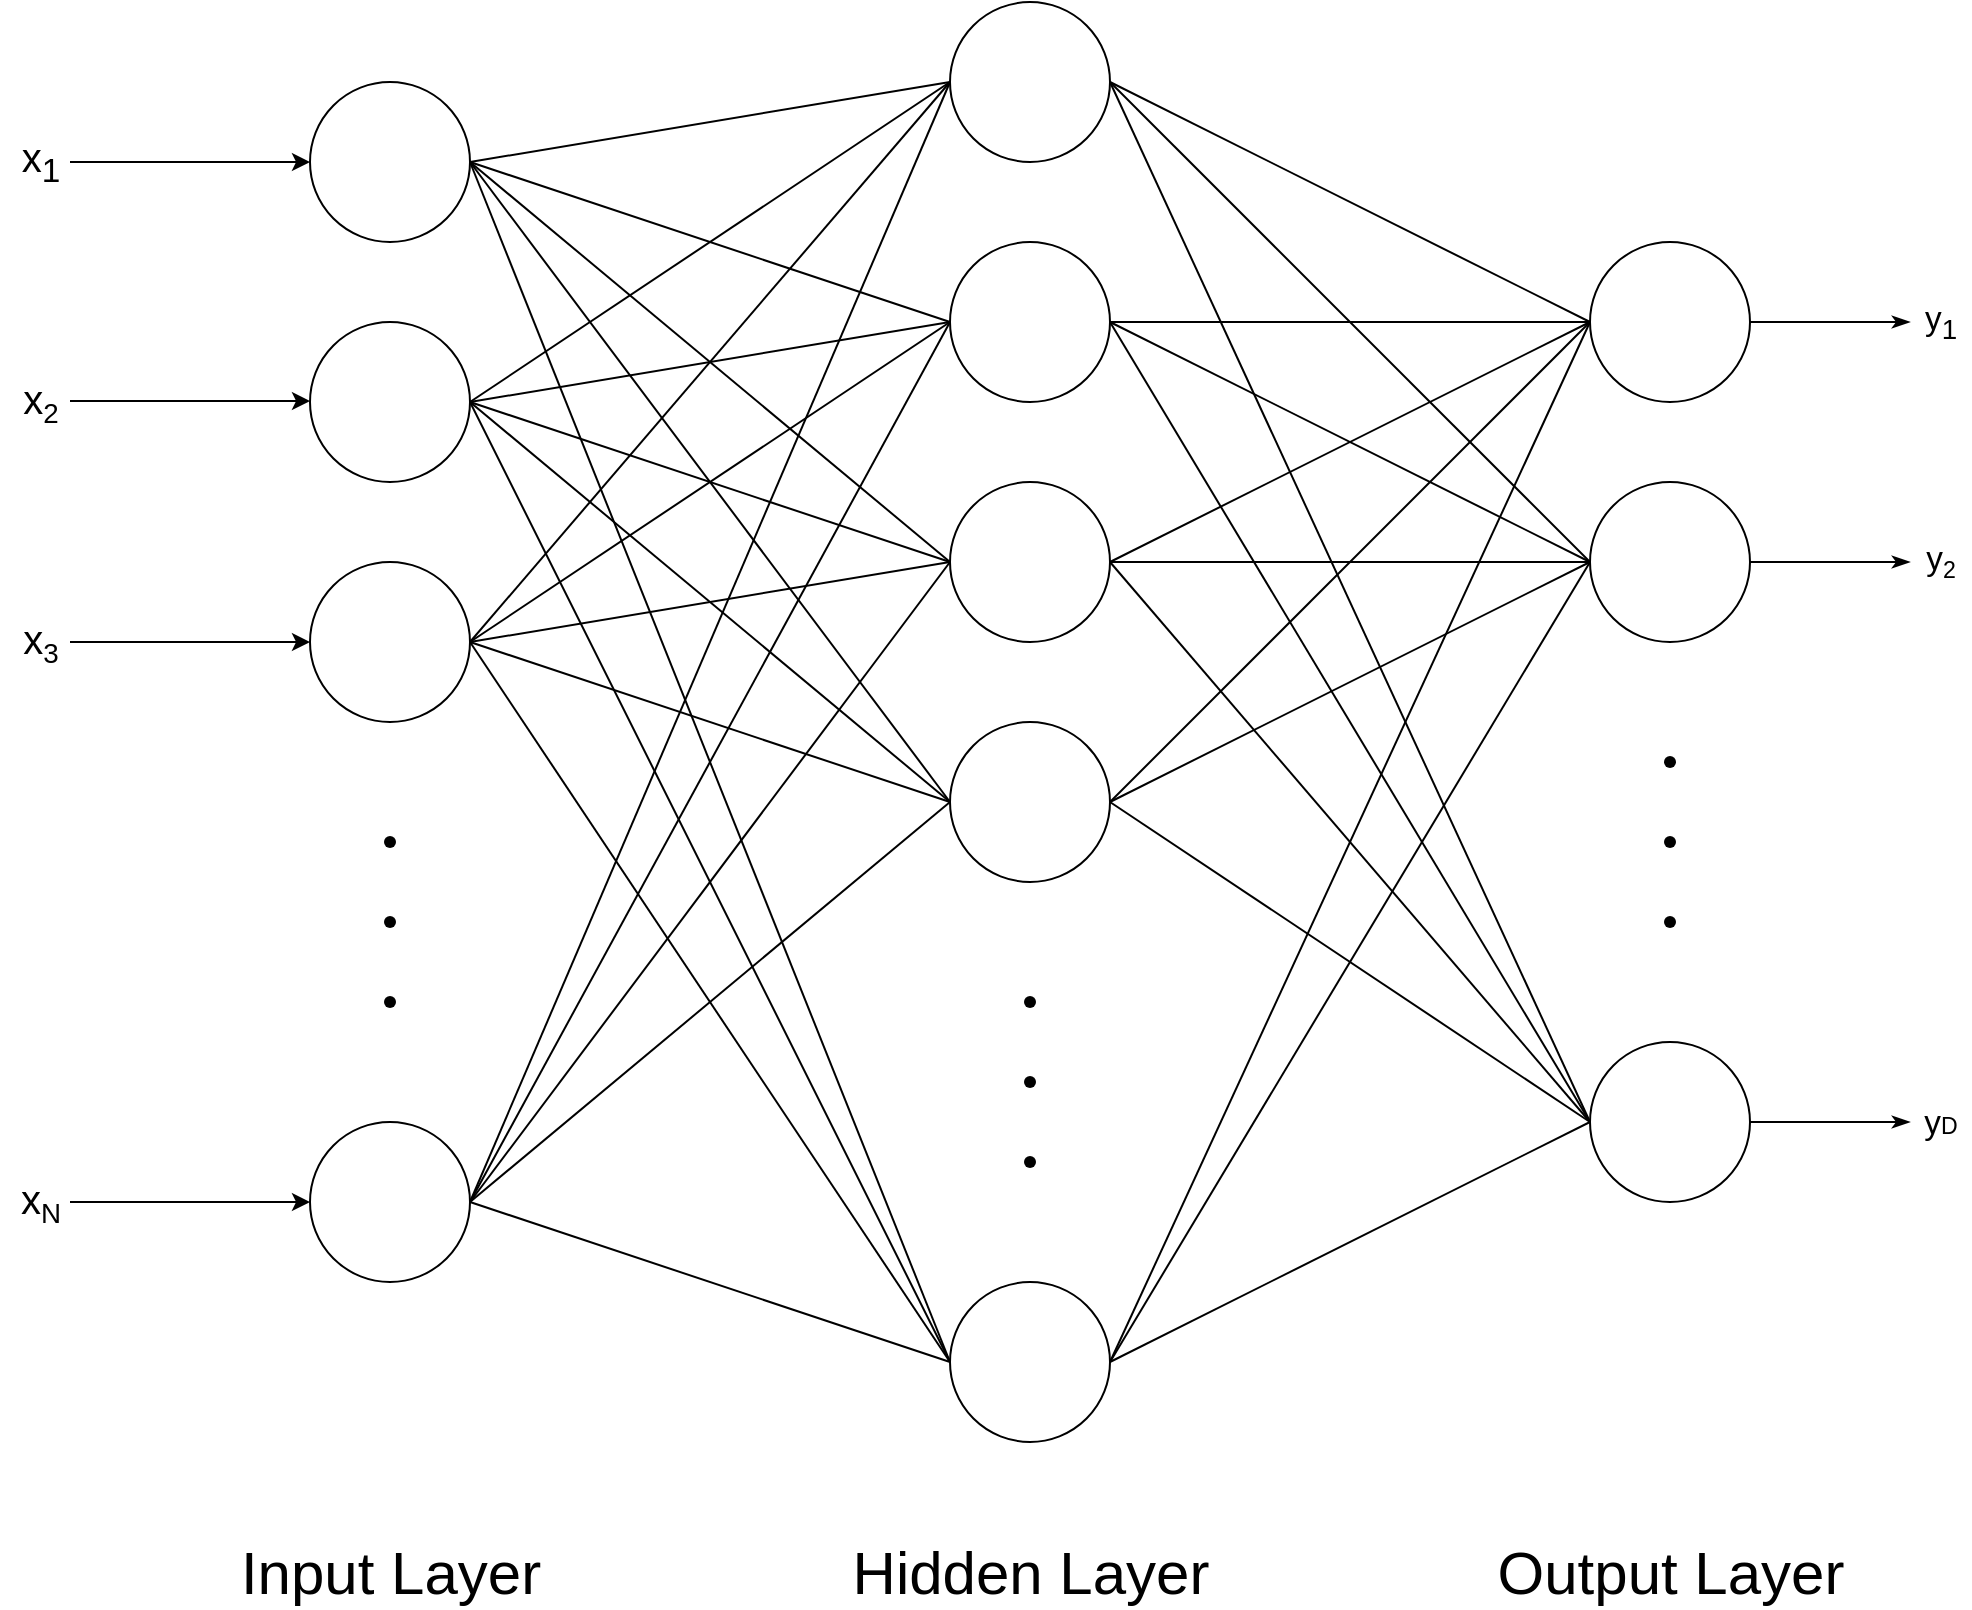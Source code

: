<mxfile version="14.6.0" type="github" pages="2">
  <diagram id="xYctWNXIILo5AqreTcQN" name="network_one">
    <mxGraphModel dx="1422" dy="775" grid="1" gridSize="10" guides="1" tooltips="1" connect="1" arrows="1" fold="1" page="1" pageScale="1" pageWidth="827" pageHeight="1169" math="0" shadow="0">
      <root>
        <mxCell id="0" />
        <mxCell id="1" parent="0" />
        <mxCell id="u09HpfcCriapkDaa9-cm-1" value="" style="ellipse;whiteSpace=wrap;html=1;aspect=fixed;" parent="1" vertex="1">
          <mxGeometry x="360" y="360" width="80" height="80" as="geometry" />
        </mxCell>
        <mxCell id="u09HpfcCriapkDaa9-cm-2" value="" style="ellipse;whiteSpace=wrap;html=1;aspect=fixed;" parent="1" vertex="1">
          <mxGeometry x="360" y="480" width="80" height="80" as="geometry" />
        </mxCell>
        <mxCell id="u09HpfcCriapkDaa9-cm-11" value="" style="ellipse;whiteSpace=wrap;html=1;aspect=fixed;" parent="1" vertex="1">
          <mxGeometry x="680" y="200" width="80" height="80" as="geometry" />
        </mxCell>
        <mxCell id="u09HpfcCriapkDaa9-cm-12" value="" style="ellipse;whiteSpace=wrap;html=1;aspect=fixed;" parent="1" vertex="1">
          <mxGeometry x="680" y="320" width="80" height="80" as="geometry" />
        </mxCell>
        <mxCell id="u09HpfcCriapkDaa9-cm-13" value="" style="ellipse;whiteSpace=wrap;html=1;aspect=fixed;" parent="1" vertex="1">
          <mxGeometry x="680" y="440" width="80" height="80" as="geometry" />
        </mxCell>
        <mxCell id="u09HpfcCriapkDaa9-cm-14" value="" style="ellipse;whiteSpace=wrap;html=1;aspect=fixed;" parent="1" vertex="1">
          <mxGeometry x="680" y="840" width="80" height="80" as="geometry" />
        </mxCell>
        <mxCell id="u09HpfcCriapkDaa9-cm-17" value="" style="endArrow=none;html=1;entryX=0;entryY=0.5;entryDx=0;entryDy=0;exitX=1;exitY=0.5;exitDx=0;exitDy=0;" parent="1" source="u09HpfcCriapkDaa9-cm-12" edge="1">
          <mxGeometry width="50" height="50" relative="1" as="geometry">
            <mxPoint x="760" y="440" as="sourcePoint" />
            <mxPoint x="1000" y="480" as="targetPoint" />
          </mxGeometry>
        </mxCell>
        <mxCell id="u09HpfcCriapkDaa9-cm-18" value="" style="endArrow=none;html=1;exitX=1;exitY=0.5;exitDx=0;exitDy=0;" parent="1" source="u09HpfcCriapkDaa9-cm-13" edge="1">
          <mxGeometry width="50" height="50" relative="1" as="geometry">
            <mxPoint x="760" y="560" as="sourcePoint" />
            <mxPoint x="1000" y="480" as="targetPoint" />
          </mxGeometry>
        </mxCell>
        <mxCell id="u09HpfcCriapkDaa9-cm-28" value="" style="ellipse;whiteSpace=wrap;html=1;aspect=fixed;" parent="1" vertex="1">
          <mxGeometry x="360" y="240" width="80" height="80" as="geometry" />
        </mxCell>
        <mxCell id="u09HpfcCriapkDaa9-cm-29" value="" style="endArrow=none;html=1;entryX=0;entryY=0.5;entryDx=0;entryDy=0;exitX=1;exitY=0.5;exitDx=0;exitDy=0;endFill=0;" parent="1" target="u09HpfcCriapkDaa9-cm-11" edge="1">
          <mxGeometry width="50" height="50" relative="1" as="geometry">
            <mxPoint x="440" y="280" as="sourcePoint" />
            <mxPoint x="680" y="320" as="targetPoint" />
          </mxGeometry>
        </mxCell>
        <mxCell id="u09HpfcCriapkDaa9-cm-30" value="" style="ellipse;whiteSpace=wrap;html=1;aspect=fixed;" parent="1" vertex="1">
          <mxGeometry x="360" y="760" width="80" height="80" as="geometry" />
        </mxCell>
        <mxCell id="u09HpfcCriapkDaa9-cm-145" style="edgeStyle=orthogonalEdgeStyle;rounded=0;orthogonalLoop=1;jettySize=auto;html=1;exitX=1;exitY=0.5;exitDx=0;exitDy=0;endArrow=classicThin;endFill=1;" parent="1" source="u09HpfcCriapkDaa9-cm-33" edge="1">
          <mxGeometry relative="1" as="geometry">
            <mxPoint x="1160" y="360" as="targetPoint" />
          </mxGeometry>
        </mxCell>
        <mxCell id="u09HpfcCriapkDaa9-cm-33" value="" style="ellipse;whiteSpace=wrap;html=1;aspect=fixed;" parent="1" vertex="1">
          <mxGeometry x="1000" y="320" width="80" height="80" as="geometry" />
        </mxCell>
        <mxCell id="u09HpfcCriapkDaa9-cm-146" style="edgeStyle=orthogonalEdgeStyle;rounded=0;orthogonalLoop=1;jettySize=auto;html=1;endArrow=classicThin;endFill=1;" parent="1" source="u09HpfcCriapkDaa9-cm-37" edge="1">
          <mxGeometry relative="1" as="geometry">
            <mxPoint x="1160" y="480" as="targetPoint" />
          </mxGeometry>
        </mxCell>
        <mxCell id="u09HpfcCriapkDaa9-cm-37" value="" style="ellipse;whiteSpace=wrap;html=1;aspect=fixed;" parent="1" vertex="1">
          <mxGeometry x="1000" y="440" width="80" height="80" as="geometry" />
        </mxCell>
        <mxCell id="u09HpfcCriapkDaa9-cm-40" value="" style="endArrow=none;html=1;entryX=0;entryY=0.5;entryDx=0;entryDy=0;exitX=1;exitY=0.5;exitDx=0;exitDy=0;" parent="1" source="u09HpfcCriapkDaa9-cm-11" edge="1">
          <mxGeometry width="50" height="50" relative="1" as="geometry">
            <mxPoint x="760" y="320" as="sourcePoint" />
            <mxPoint x="1000" y="360" as="targetPoint" />
          </mxGeometry>
        </mxCell>
        <mxCell id="u09HpfcCriapkDaa9-cm-49" value="" style="ellipse;whiteSpace=wrap;html=1;aspect=fixed;" parent="1" vertex="1">
          <mxGeometry x="680" y="560" width="80" height="80" as="geometry" />
        </mxCell>
        <mxCell id="u09HpfcCriapkDaa9-cm-54" value="" style="endArrow=none;html=1;exitX=1;exitY=0.5;exitDx=0;exitDy=0;entryX=0;entryY=0.5;entryDx=0;entryDy=0;" parent="1" source="u09HpfcCriapkDaa9-cm-49" target="u09HpfcCriapkDaa9-cm-37" edge="1">
          <mxGeometry width="50" height="50" relative="1" as="geometry">
            <mxPoint x="760" y="680" as="sourcePoint" />
            <mxPoint x="1000" y="600" as="targetPoint" />
          </mxGeometry>
        </mxCell>
        <mxCell id="u09HpfcCriapkDaa9-cm-56" value="" style="endArrow=none;html=1;entryX=0;entryY=0.5;entryDx=0;entryDy=0;exitX=1;exitY=0.5;exitDx=0;exitDy=0;" parent="1" source="u09HpfcCriapkDaa9-cm-49" target="u09HpfcCriapkDaa9-cm-60" edge="1">
          <mxGeometry width="50" height="50" relative="1" as="geometry">
            <mxPoint x="760" y="680" as="sourcePoint" />
            <mxPoint x="1000" y="720" as="targetPoint" />
          </mxGeometry>
        </mxCell>
        <mxCell id="u09HpfcCriapkDaa9-cm-147" style="edgeStyle=orthogonalEdgeStyle;rounded=0;orthogonalLoop=1;jettySize=auto;html=1;endArrow=classicThin;endFill=1;" parent="1" source="u09HpfcCriapkDaa9-cm-60" edge="1">
          <mxGeometry relative="1" as="geometry">
            <mxPoint x="1160" y="760" as="targetPoint" />
          </mxGeometry>
        </mxCell>
        <mxCell id="u09HpfcCriapkDaa9-cm-60" value="" style="ellipse;whiteSpace=wrap;html=1;aspect=fixed;" parent="1" vertex="1">
          <mxGeometry x="1000" y="720" width="80" height="80" as="geometry" />
        </mxCell>
        <mxCell id="u09HpfcCriapkDaa9-cm-61" value="" style="endArrow=none;html=1;exitX=1;exitY=0.5;exitDx=0;exitDy=0;entryX=0;entryY=0.5;entryDx=0;entryDy=0;" parent="1" source="u09HpfcCriapkDaa9-cm-14" target="u09HpfcCriapkDaa9-cm-60" edge="1">
          <mxGeometry width="50" height="50" relative="1" as="geometry">
            <mxPoint x="760" y="920" as="sourcePoint" />
            <mxPoint x="1000" y="840" as="targetPoint" />
          </mxGeometry>
        </mxCell>
        <mxCell id="u09HpfcCriapkDaa9-cm-63" value="" style="endArrow=none;html=1;exitX=1;exitY=0.5;exitDx=0;exitDy=0;" parent="1" source="u09HpfcCriapkDaa9-cm-12" edge="1">
          <mxGeometry width="50" height="50" relative="1" as="geometry">
            <mxPoint x="760" y="440" as="sourcePoint" />
            <mxPoint x="1000" y="360" as="targetPoint" />
          </mxGeometry>
        </mxCell>
        <mxCell id="u09HpfcCriapkDaa9-cm-98" value="" style="shape=waypoint;sketch=0;size=6;pointerEvents=1;points=[];fillColor=none;resizable=0;rotatable=0;perimeter=centerPerimeter;snapToPoint=1;" parent="1" vertex="1">
          <mxGeometry x="380" y="600" width="40" height="40" as="geometry" />
        </mxCell>
        <mxCell id="u09HpfcCriapkDaa9-cm-99" value="" style="shape=waypoint;sketch=0;size=6;pointerEvents=1;points=[];fillColor=none;resizable=0;rotatable=0;perimeter=centerPerimeter;snapToPoint=1;" parent="1" vertex="1">
          <mxGeometry x="380" y="640" width="40" height="40" as="geometry" />
        </mxCell>
        <mxCell id="u09HpfcCriapkDaa9-cm-100" value="" style="shape=waypoint;sketch=0;size=6;pointerEvents=1;points=[];fillColor=none;resizable=0;rotatable=0;perimeter=centerPerimeter;snapToPoint=1;" parent="1" vertex="1">
          <mxGeometry x="380" y="680" width="40" height="40" as="geometry" />
        </mxCell>
        <mxCell id="u09HpfcCriapkDaa9-cm-101" value="" style="shape=waypoint;sketch=0;size=6;pointerEvents=1;points=[];fillColor=none;resizable=0;rotatable=0;perimeter=centerPerimeter;snapToPoint=1;" parent="1" vertex="1">
          <mxGeometry x="700" y="680" width="40" height="40" as="geometry" />
        </mxCell>
        <mxCell id="u09HpfcCriapkDaa9-cm-102" value="" style="shape=waypoint;sketch=0;size=6;pointerEvents=1;points=[];fillColor=none;resizable=0;rotatable=0;perimeter=centerPerimeter;snapToPoint=1;" parent="1" vertex="1">
          <mxGeometry x="700" y="720" width="40" height="40" as="geometry" />
        </mxCell>
        <mxCell id="u09HpfcCriapkDaa9-cm-103" value="" style="shape=waypoint;sketch=0;size=6;pointerEvents=1;points=[];fillColor=none;resizable=0;rotatable=0;perimeter=centerPerimeter;snapToPoint=1;" parent="1" vertex="1">
          <mxGeometry x="700" y="760" width="40" height="40" as="geometry" />
        </mxCell>
        <mxCell id="u09HpfcCriapkDaa9-cm-114" value="" style="endArrow=none;html=1;entryX=0;entryY=0.5;entryDx=0;entryDy=0;exitX=1;exitY=0.5;exitDx=0;exitDy=0;endFill=0;" parent="1" target="u09HpfcCriapkDaa9-cm-12" edge="1">
          <mxGeometry width="50" height="50" relative="1" as="geometry">
            <mxPoint x="440" y="400" as="sourcePoint" />
            <mxPoint x="680" y="440" as="targetPoint" />
          </mxGeometry>
        </mxCell>
        <mxCell id="u09HpfcCriapkDaa9-cm-115" value="" style="endArrow=none;html=1;entryX=0;entryY=0.5;entryDx=0;entryDy=0;exitX=1;exitY=0.5;exitDx=0;exitDy=0;endFill=0;" parent="1" target="u09HpfcCriapkDaa9-cm-13" edge="1">
          <mxGeometry width="50" height="50" relative="1" as="geometry">
            <mxPoint x="440" y="520" as="sourcePoint" />
            <mxPoint x="680" y="560" as="targetPoint" />
          </mxGeometry>
        </mxCell>
        <mxCell id="u09HpfcCriapkDaa9-cm-116" value="" style="endArrow=none;html=1;entryX=0;entryY=0.5;entryDx=0;entryDy=0;exitX=1;exitY=0.5;exitDx=0;exitDy=0;endFill=0;" parent="1" target="u09HpfcCriapkDaa9-cm-14" edge="1">
          <mxGeometry width="50" height="50" relative="1" as="geometry">
            <mxPoint x="440" y="800" as="sourcePoint" />
            <mxPoint x="680" y="840" as="targetPoint" />
          </mxGeometry>
        </mxCell>
        <mxCell id="u09HpfcCriapkDaa9-cm-118" value="" style="endArrow=none;html=1;entryX=0;entryY=0.5;entryDx=0;entryDy=0;exitX=1;exitY=0.5;exitDx=0;exitDy=0;endFill=0;" parent="1" source="u09HpfcCriapkDaa9-cm-1" target="u09HpfcCriapkDaa9-cm-11" edge="1">
          <mxGeometry width="50" height="50" relative="1" as="geometry">
            <mxPoint x="440" y="280" as="sourcePoint" />
            <mxPoint x="680" y="320" as="targetPoint" />
          </mxGeometry>
        </mxCell>
        <mxCell id="u09HpfcCriapkDaa9-cm-119" value="" style="endArrow=none;html=1;entryX=0;entryY=0.5;entryDx=0;entryDy=0;exitX=1;exitY=0.5;exitDx=0;exitDy=0;endFill=0;" parent="1" target="u09HpfcCriapkDaa9-cm-12" edge="1">
          <mxGeometry width="50" height="50" relative="1" as="geometry">
            <mxPoint x="440" y="520" as="sourcePoint" />
            <mxPoint x="680" y="440" as="targetPoint" />
          </mxGeometry>
        </mxCell>
        <mxCell id="u09HpfcCriapkDaa9-cm-120" value="" style="endArrow=none;html=1;entryX=0;entryY=0.5;entryDx=0;entryDy=0;exitX=1;exitY=0.5;exitDx=0;exitDy=0;endFill=0;" parent="1" source="u09HpfcCriapkDaa9-cm-30" target="u09HpfcCriapkDaa9-cm-49" edge="1">
          <mxGeometry width="50" height="50" relative="1" as="geometry">
            <mxPoint x="440" y="800" as="sourcePoint" />
            <mxPoint x="680" y="720" as="targetPoint" />
          </mxGeometry>
        </mxCell>
        <mxCell id="u09HpfcCriapkDaa9-cm-121" value="" style="endArrow=none;html=1;entryX=0;entryY=0.5;entryDx=0;entryDy=0;exitX=1;exitY=0.5;exitDx=0;exitDy=0;endFill=0;" parent="1" target="u09HpfcCriapkDaa9-cm-12" edge="1">
          <mxGeometry width="50" height="50" relative="1" as="geometry">
            <mxPoint x="440" y="280" as="sourcePoint" />
            <mxPoint x="680" y="320" as="targetPoint" />
          </mxGeometry>
        </mxCell>
        <mxCell id="u09HpfcCriapkDaa9-cm-122" value="" style="endArrow=none;html=1;entryX=0;entryY=0.5;entryDx=0;entryDy=0;exitX=1;exitY=0.5;exitDx=0;exitDy=0;endFill=0;" parent="1" target="u09HpfcCriapkDaa9-cm-13" edge="1">
          <mxGeometry width="50" height="50" relative="1" as="geometry">
            <mxPoint x="440" y="400" as="sourcePoint" />
            <mxPoint x="680" y="560" as="targetPoint" />
          </mxGeometry>
        </mxCell>
        <mxCell id="u09HpfcCriapkDaa9-cm-123" value="" style="endArrow=none;html=1;entryX=0;entryY=0.5;entryDx=0;entryDy=0;exitX=1;exitY=0.5;exitDx=0;exitDy=0;endFill=0;" parent="1" target="u09HpfcCriapkDaa9-cm-49" edge="1">
          <mxGeometry width="50" height="50" relative="1" as="geometry">
            <mxPoint x="440" y="520" as="sourcePoint" />
            <mxPoint x="680" y="680" as="targetPoint" />
          </mxGeometry>
        </mxCell>
        <mxCell id="u09HpfcCriapkDaa9-cm-124" value="" style="endArrow=none;html=1;entryX=0;entryY=0.5;entryDx=0;entryDy=0;exitX=1;exitY=0.5;exitDx=0;exitDy=0;endFill=0;" parent="1" target="u09HpfcCriapkDaa9-cm-14" edge="1">
          <mxGeometry width="50" height="50" relative="1" as="geometry">
            <mxPoint x="440" y="520" as="sourcePoint" />
            <mxPoint x="680" y="680" as="targetPoint" />
          </mxGeometry>
        </mxCell>
        <mxCell id="u09HpfcCriapkDaa9-cm-125" value="" style="endArrow=none;html=1;entryX=0;entryY=0.5;entryDx=0;entryDy=0;exitX=1;exitY=0.5;exitDx=0;exitDy=0;endFill=0;" parent="1" target="u09HpfcCriapkDaa9-cm-13" edge="1">
          <mxGeometry width="50" height="50" relative="1" as="geometry">
            <mxPoint x="440" y="800" as="sourcePoint" />
            <mxPoint x="680" y="680" as="targetPoint" />
          </mxGeometry>
        </mxCell>
        <mxCell id="u09HpfcCriapkDaa9-cm-126" value="" style="endArrow=none;html=1;entryX=0;entryY=0.5;entryDx=0;entryDy=0;exitX=1;exitY=0.5;exitDx=0;exitDy=0;endFill=0;" parent="1" target="u09HpfcCriapkDaa9-cm-11" edge="1">
          <mxGeometry width="50" height="50" relative="1" as="geometry">
            <mxPoint x="440" y="520" as="sourcePoint" />
            <mxPoint x="680" y="280" as="targetPoint" />
          </mxGeometry>
        </mxCell>
        <mxCell id="u09HpfcCriapkDaa9-cm-127" value="" style="endArrow=none;html=1;entryX=0;entryY=0.5;entryDx=0;entryDy=0;exitX=1;exitY=0.5;exitDx=0;exitDy=0;endFill=0;" parent="1" target="u09HpfcCriapkDaa9-cm-13" edge="1">
          <mxGeometry width="50" height="50" relative="1" as="geometry">
            <mxPoint x="440" y="280" as="sourcePoint" />
            <mxPoint x="680" y="320" as="targetPoint" />
          </mxGeometry>
        </mxCell>
        <mxCell id="u09HpfcCriapkDaa9-cm-128" value="" style="endArrow=none;html=1;entryX=0;entryY=0.5;entryDx=0;entryDy=0;exitX=1;exitY=0.5;exitDx=0;exitDy=0;endFill=0;" parent="1" target="u09HpfcCriapkDaa9-cm-49" edge="1">
          <mxGeometry width="50" height="50" relative="1" as="geometry">
            <mxPoint x="440" y="280" as="sourcePoint" />
            <mxPoint x="680" y="560" as="targetPoint" />
          </mxGeometry>
        </mxCell>
        <mxCell id="u09HpfcCriapkDaa9-cm-129" value="" style="endArrow=none;html=1;entryX=0;entryY=0.5;entryDx=0;entryDy=0;exitX=1;exitY=0.5;exitDx=0;exitDy=0;endFill=0;" parent="1" target="u09HpfcCriapkDaa9-cm-14" edge="1">
          <mxGeometry width="50" height="50" relative="1" as="geometry">
            <mxPoint x="440" y="280" as="sourcePoint" />
            <mxPoint x="680" y="680" as="targetPoint" />
          </mxGeometry>
        </mxCell>
        <mxCell id="u09HpfcCriapkDaa9-cm-130" value="" style="endArrow=none;html=1;exitX=1;exitY=0.5;exitDx=0;exitDy=0;endFill=0;entryX=0;entryY=0.5;entryDx=0;entryDy=0;" parent="1" target="u09HpfcCriapkDaa9-cm-49" edge="1">
          <mxGeometry width="50" height="50" relative="1" as="geometry">
            <mxPoint x="440" y="400" as="sourcePoint" />
            <mxPoint x="680" y="680" as="targetPoint" />
          </mxGeometry>
        </mxCell>
        <mxCell id="u09HpfcCriapkDaa9-cm-131" value="" style="endArrow=none;html=1;exitX=1;exitY=0.5;exitDx=0;exitDy=0;endFill=0;entryX=0;entryY=0.5;entryDx=0;entryDy=0;" parent="1" target="u09HpfcCriapkDaa9-cm-14" edge="1">
          <mxGeometry width="50" height="50" relative="1" as="geometry">
            <mxPoint x="440" y="400" as="sourcePoint" />
            <mxPoint x="680" y="680" as="targetPoint" />
          </mxGeometry>
        </mxCell>
        <mxCell id="u09HpfcCriapkDaa9-cm-132" value="" style="endArrow=none;html=1;entryX=0;entryY=0.5;entryDx=0;entryDy=0;exitX=1;exitY=0.5;exitDx=0;exitDy=0;endFill=0;" parent="1" target="u09HpfcCriapkDaa9-cm-12" edge="1">
          <mxGeometry width="50" height="50" relative="1" as="geometry">
            <mxPoint x="440" y="800" as="sourcePoint" />
            <mxPoint x="680" y="560" as="targetPoint" />
          </mxGeometry>
        </mxCell>
        <mxCell id="u09HpfcCriapkDaa9-cm-133" value="" style="endArrow=none;html=1;entryX=0;entryY=0.5;entryDx=0;entryDy=0;exitX=1;exitY=0.5;exitDx=0;exitDy=0;endFill=0;" parent="1" target="u09HpfcCriapkDaa9-cm-11" edge="1">
          <mxGeometry width="50" height="50" relative="1" as="geometry">
            <mxPoint x="440" y="800" as="sourcePoint" />
            <mxPoint x="680" y="440" as="targetPoint" />
          </mxGeometry>
        </mxCell>
        <mxCell id="u09HpfcCriapkDaa9-cm-134" value="" style="shape=waypoint;sketch=0;size=6;pointerEvents=1;points=[];fillColor=none;resizable=0;rotatable=0;perimeter=centerPerimeter;snapToPoint=1;" parent="1" vertex="1">
          <mxGeometry x="1020" y="560" width="40" height="40" as="geometry" />
        </mxCell>
        <mxCell id="u09HpfcCriapkDaa9-cm-135" value="" style="shape=waypoint;sketch=0;size=6;pointerEvents=1;points=[];fillColor=none;resizable=0;rotatable=0;perimeter=centerPerimeter;snapToPoint=1;" parent="1" vertex="1">
          <mxGeometry x="1020" y="600" width="40" height="40" as="geometry" />
        </mxCell>
        <mxCell id="u09HpfcCriapkDaa9-cm-136" value="" style="shape=waypoint;sketch=0;size=6;pointerEvents=1;points=[];fillColor=none;resizable=0;rotatable=0;perimeter=centerPerimeter;snapToPoint=1;" parent="1" vertex="1">
          <mxGeometry x="1020" y="640" width="40" height="40" as="geometry" />
        </mxCell>
        <mxCell id="u09HpfcCriapkDaa9-cm-137" value="" style="endArrow=none;html=1;exitX=1;exitY=0.5;exitDx=0;exitDy=0;entryX=0;entryY=0.5;entryDx=0;entryDy=0;" parent="1" source="u09HpfcCriapkDaa9-cm-13" edge="1">
          <mxGeometry width="50" height="50" relative="1" as="geometry">
            <mxPoint x="760" y="560" as="sourcePoint" />
            <mxPoint x="1000" y="360" as="targetPoint" />
          </mxGeometry>
        </mxCell>
        <mxCell id="u09HpfcCriapkDaa9-cm-138" value="" style="endArrow=none;html=1;exitX=1;exitY=0.5;exitDx=0;exitDy=0;entryX=0;entryY=0.5;entryDx=0;entryDy=0;" parent="1" source="u09HpfcCriapkDaa9-cm-49" target="u09HpfcCriapkDaa9-cm-33" edge="1">
          <mxGeometry width="50" height="50" relative="1" as="geometry">
            <mxPoint x="760" y="680" as="sourcePoint" />
            <mxPoint x="1000" y="480" as="targetPoint" />
          </mxGeometry>
        </mxCell>
        <mxCell id="u09HpfcCriapkDaa9-cm-139" value="" style="endArrow=none;html=1;entryX=0;entryY=0.5;entryDx=0;entryDy=0;exitX=1;exitY=0.5;exitDx=0;exitDy=0;" parent="1" source="u09HpfcCriapkDaa9-cm-11" target="u09HpfcCriapkDaa9-cm-37" edge="1">
          <mxGeometry width="50" height="50" relative="1" as="geometry">
            <mxPoint x="760" y="320" as="sourcePoint" />
            <mxPoint x="1000" y="360" as="targetPoint" />
          </mxGeometry>
        </mxCell>
        <mxCell id="u09HpfcCriapkDaa9-cm-140" value="" style="endArrow=none;html=1;entryX=0;entryY=0.5;entryDx=0;entryDy=0;exitX=1;exitY=0.5;exitDx=0;exitDy=0;" parent="1" source="u09HpfcCriapkDaa9-cm-11" target="u09HpfcCriapkDaa9-cm-60" edge="1">
          <mxGeometry width="50" height="50" relative="1" as="geometry">
            <mxPoint x="760" y="320" as="sourcePoint" />
            <mxPoint x="1000" y="480" as="targetPoint" />
          </mxGeometry>
        </mxCell>
        <mxCell id="u09HpfcCriapkDaa9-cm-141" value="" style="endArrow=none;html=1;entryX=0;entryY=0.5;entryDx=0;entryDy=0;exitX=1;exitY=0.5;exitDx=0;exitDy=0;" parent="1" source="u09HpfcCriapkDaa9-cm-12" target="u09HpfcCriapkDaa9-cm-60" edge="1">
          <mxGeometry width="50" height="50" relative="1" as="geometry">
            <mxPoint x="760" y="440" as="sourcePoint" />
            <mxPoint x="1000" y="880" as="targetPoint" />
          </mxGeometry>
        </mxCell>
        <mxCell id="u09HpfcCriapkDaa9-cm-142" value="" style="endArrow=none;html=1;entryX=0;entryY=0.5;entryDx=0;entryDy=0;exitX=1;exitY=0.5;exitDx=0;exitDy=0;" parent="1" source="u09HpfcCriapkDaa9-cm-13" target="u09HpfcCriapkDaa9-cm-60" edge="1">
          <mxGeometry width="50" height="50" relative="1" as="geometry">
            <mxPoint x="760" y="560" as="sourcePoint" />
            <mxPoint x="1000" y="880" as="targetPoint" />
          </mxGeometry>
        </mxCell>
        <mxCell id="u09HpfcCriapkDaa9-cm-143" value="" style="endArrow=none;html=1;exitX=1;exitY=0.5;exitDx=0;exitDy=0;entryX=0;entryY=0.5;entryDx=0;entryDy=0;" parent="1" source="u09HpfcCriapkDaa9-cm-14" target="u09HpfcCriapkDaa9-cm-37" edge="1">
          <mxGeometry width="50" height="50" relative="1" as="geometry">
            <mxPoint x="760" y="960" as="sourcePoint" />
            <mxPoint x="1000" y="760" as="targetPoint" />
          </mxGeometry>
        </mxCell>
        <mxCell id="u09HpfcCriapkDaa9-cm-144" value="" style="endArrow=none;html=1;exitX=1;exitY=0.5;exitDx=0;exitDy=0;entryX=0;entryY=0.5;entryDx=0;entryDy=0;" parent="1" source="u09HpfcCriapkDaa9-cm-14" target="u09HpfcCriapkDaa9-cm-33" edge="1">
          <mxGeometry width="50" height="50" relative="1" as="geometry">
            <mxPoint x="760" y="960" as="sourcePoint" />
            <mxPoint x="1000" y="480" as="targetPoint" />
          </mxGeometry>
        </mxCell>
        <mxCell id="u09HpfcCriapkDaa9-cm-148" value="" style="endArrow=classic;html=1;entryX=0;entryY=0.5;entryDx=0;entryDy=0;" parent="1" target="u09HpfcCriapkDaa9-cm-28" edge="1">
          <mxGeometry width="50" height="50" relative="1" as="geometry">
            <mxPoint x="240" y="280" as="sourcePoint" />
            <mxPoint x="290" y="270" as="targetPoint" />
          </mxGeometry>
        </mxCell>
        <mxCell id="u09HpfcCriapkDaa9-cm-149" value="" style="endArrow=classic;html=1;entryX=0;entryY=0.5;entryDx=0;entryDy=0;" parent="1" edge="1">
          <mxGeometry width="50" height="50" relative="1" as="geometry">
            <mxPoint x="240" y="399.5" as="sourcePoint" />
            <mxPoint x="360" y="399.5" as="targetPoint" />
          </mxGeometry>
        </mxCell>
        <mxCell id="u09HpfcCriapkDaa9-cm-150" value="" style="endArrow=classic;html=1;entryX=0;entryY=0.5;entryDx=0;entryDy=0;" parent="1" edge="1">
          <mxGeometry width="50" height="50" relative="1" as="geometry">
            <mxPoint x="240" y="520" as="sourcePoint" />
            <mxPoint x="360" y="520" as="targetPoint" />
          </mxGeometry>
        </mxCell>
        <mxCell id="u09HpfcCriapkDaa9-cm-151" value="" style="endArrow=classic;html=1;entryX=0;entryY=0.5;entryDx=0;entryDy=0;" parent="1" edge="1">
          <mxGeometry width="50" height="50" relative="1" as="geometry">
            <mxPoint x="240" y="800" as="sourcePoint" />
            <mxPoint x="360" y="800" as="targetPoint" />
          </mxGeometry>
        </mxCell>
        <mxCell id="u09HpfcCriapkDaa9-cm-183" value="&lt;font style=&quot;font-size: 20px&quot;&gt;x&lt;sub&gt;1&lt;/sub&gt;&lt;/font&gt;" style="text;html=1;align=center;verticalAlign=middle;resizable=0;points=[];autosize=1;strokeColor=none;" parent="1" vertex="1">
          <mxGeometry x="210" y="265" width="30" height="30" as="geometry" />
        </mxCell>
        <mxCell id="u09HpfcCriapkDaa9-cm-184" value="&lt;font style=&quot;font-size: 20px&quot;&gt;x&lt;/font&gt;&lt;font style=&quot;font-size: 16.667px&quot;&gt;&lt;sub&gt;2&lt;/sub&gt;&lt;/font&gt;" style="text;html=1;align=center;verticalAlign=middle;resizable=0;points=[];autosize=1;strokeColor=none;" parent="1" vertex="1">
          <mxGeometry x="210" y="385" width="30" height="30" as="geometry" />
        </mxCell>
        <mxCell id="u09HpfcCriapkDaa9-cm-185" value="&lt;font style=&quot;font-size: 20px&quot;&gt;x&lt;/font&gt;&lt;font style=&quot;font-size: 16.667px&quot;&gt;&lt;sub&gt;3&lt;/sub&gt;&lt;/font&gt;" style="text;html=1;align=center;verticalAlign=middle;resizable=0;points=[];autosize=1;strokeColor=none;" parent="1" vertex="1">
          <mxGeometry x="210" y="505" width="30" height="30" as="geometry" />
        </mxCell>
        <mxCell id="u09HpfcCriapkDaa9-cm-186" value="&lt;font style=&quot;font-size: 20px&quot;&gt;x&lt;/font&gt;&lt;font style=&quot;font-size: 16.667px&quot;&gt;&lt;sub&gt;N&lt;/sub&gt;&lt;/font&gt;" style="text;html=1;align=center;verticalAlign=middle;resizable=0;points=[];autosize=1;strokeColor=none;" parent="1" vertex="1">
          <mxGeometry x="205" y="785" width="40" height="30" as="geometry" />
        </mxCell>
        <mxCell id="u09HpfcCriapkDaa9-cm-188" value="&lt;span style=&quot;font-size: 16.667px&quot;&gt;y&lt;sub&gt;1&lt;/sub&gt;&lt;/span&gt;" style="text;html=1;align=center;verticalAlign=middle;resizable=0;points=[];autosize=1;strokeColor=none;" parent="1" vertex="1">
          <mxGeometry x="1160" y="350" width="30" height="20" as="geometry" />
        </mxCell>
        <mxCell id="u09HpfcCriapkDaa9-cm-189" value="&lt;span style=&quot;font-size: 16.667px&quot;&gt;y&lt;/span&gt;&lt;span style=&quot;font-size: 13.889px&quot;&gt;&lt;sub&gt;2&lt;/sub&gt;&lt;/span&gt;" style="text;html=1;align=center;verticalAlign=middle;resizable=0;points=[];autosize=1;strokeColor=none;" parent="1" vertex="1">
          <mxGeometry x="1160" y="470" width="30" height="20" as="geometry" />
        </mxCell>
        <mxCell id="u09HpfcCriapkDaa9-cm-190" value="&lt;span style=&quot;font-size: 16.667px&quot;&gt;y&lt;/span&gt;&lt;span style=&quot;font-size: 11.574px&quot;&gt;D&lt;/span&gt;" style="text;html=1;align=center;verticalAlign=middle;resizable=0;points=[];autosize=1;strokeColor=none;" parent="1" vertex="1">
          <mxGeometry x="1160" y="750" width="30" height="20" as="geometry" />
        </mxCell>
        <mxCell id="u09HpfcCriapkDaa9-cm-191" value="&lt;font style=&quot;font-size: 30px&quot;&gt;Input Layer&lt;/font&gt;" style="text;html=1;align=center;verticalAlign=middle;resizable=0;points=[];autosize=1;strokeColor=none;" parent="1" vertex="1">
          <mxGeometry x="315" y="970" width="170" height="30" as="geometry" />
        </mxCell>
        <mxCell id="u09HpfcCriapkDaa9-cm-192" value="&lt;font style=&quot;font-size: 30px&quot;&gt;Hidden Layer&lt;/font&gt;" style="text;html=1;align=center;verticalAlign=middle;resizable=0;points=[];autosize=1;strokeColor=none;" parent="1" vertex="1">
          <mxGeometry x="625" y="970" width="190" height="30" as="geometry" />
        </mxCell>
        <mxCell id="u09HpfcCriapkDaa9-cm-193" value="&lt;font style=&quot;font-size: 30px&quot;&gt;Output Layer&lt;/font&gt;" style="text;html=1;align=center;verticalAlign=middle;resizable=0;points=[];autosize=1;strokeColor=none;" parent="1" vertex="1">
          <mxGeometry x="945" y="970" width="190" height="30" as="geometry" />
        </mxCell>
      </root>
    </mxGraphModel>
  </diagram>
  <diagram id="dGvZxWMaMobrjfoBNcSO" name="network_back">
    <mxGraphModel dx="1673" dy="912" grid="1" gridSize="10" guides="1" tooltips="1" connect="1" arrows="1" fold="1" page="1" pageScale="1" pageWidth="827" pageHeight="1169" math="0" shadow="0">
      <root>
        <mxCell id="SPXRel4NC48ZoxL2uMbs-0" />
        <mxCell id="SPXRel4NC48ZoxL2uMbs-1" parent="SPXRel4NC48ZoxL2uMbs-0" />
        <mxCell id="vNiuz4UiM2F_v6-dM7cI-0" value="&lt;font style=&quot;font-size: 16px&quot;&gt;h&lt;/font&gt;" style="ellipse;whiteSpace=wrap;html=1;aspect=fixed;" vertex="1" parent="SPXRel4NC48ZoxL2uMbs-1">
          <mxGeometry x="360" y="400" width="80" height="80" as="geometry" />
        </mxCell>
        <mxCell id="vNiuz4UiM2F_v6-dM7cI-1" value="&lt;font style=&quot;font-size: 16px&quot;&gt;softmax&lt;/font&gt;" style="ellipse;whiteSpace=wrap;html=1;aspect=fixed;" vertex="1" parent="SPXRel4NC48ZoxL2uMbs-1">
          <mxGeometry x="960" y="400" width="80" height="80" as="geometry" />
        </mxCell>
        <mxCell id="vNiuz4UiM2F_v6-dM7cI-2" value="&lt;font style=&quot;font-size: 19px&quot;&gt;*&lt;/font&gt;" style="ellipse;whiteSpace=wrap;html=1;aspect=fixed;" vertex="1" parent="SPXRel4NC48ZoxL2uMbs-1">
          <mxGeometry x="760" y="400" width="80" height="80" as="geometry" />
        </mxCell>
        <mxCell id="vNiuz4UiM2F_v6-dM7cI-3" value="&lt;font style=&quot;font-size: 20px&quot;&gt;*&lt;/font&gt;" style="ellipse;whiteSpace=wrap;html=1;aspect=fixed;" vertex="1" parent="SPXRel4NC48ZoxL2uMbs-1">
          <mxGeometry x="160" y="400" width="80" height="80" as="geometry" />
        </mxCell>
        <mxCell id="_MZXMEP_m5ra9KIH0r95-0" value="&lt;font style=&quot;font-size: 20px&quot;&gt;X&lt;/font&gt;" style="text;html=1;align=center;verticalAlign=middle;resizable=0;points=[];autosize=1;strokeColor=none;" vertex="1" parent="SPXRel4NC48ZoxL2uMbs-1">
          <mxGeometry x="40" y="360" width="30" height="20" as="geometry" />
        </mxCell>
        <mxCell id="_MZXMEP_m5ra9KIH0r95-1" value="&lt;font style=&quot;font-size: 20px&quot;&gt;W&lt;sup&gt;(1)&lt;/sup&gt;&lt;/font&gt;" style="text;html=1;align=center;verticalAlign=middle;resizable=0;points=[];autosize=1;strokeColor=none;" vertex="1" parent="SPXRel4NC48ZoxL2uMbs-1">
          <mxGeometry x="40" y="490" width="50" height="30" as="geometry" />
        </mxCell>
        <mxCell id="_MZXMEP_m5ra9KIH0r95-2" value="" style="endArrow=none;html=1;entryX=0;entryY=1;entryDx=0;entryDy=0;" edge="1" parent="SPXRel4NC48ZoxL2uMbs-1" source="_MZXMEP_m5ra9KIH0r95-1" target="vNiuz4UiM2F_v6-dM7cI-3">
          <mxGeometry width="50" height="50" relative="1" as="geometry">
            <mxPoint x="110" y="530" as="sourcePoint" />
            <mxPoint x="160" y="480" as="targetPoint" />
          </mxGeometry>
        </mxCell>
        <mxCell id="_MZXMEP_m5ra9KIH0r95-3" value="" style="endArrow=none;html=1;entryX=0;entryY=0;entryDx=0;entryDy=0;" edge="1" parent="SPXRel4NC48ZoxL2uMbs-1" source="_MZXMEP_m5ra9KIH0r95-0" target="vNiuz4UiM2F_v6-dM7cI-3">
          <mxGeometry width="50" height="50" relative="1" as="geometry">
            <mxPoint x="170" y="440" as="sourcePoint" />
            <mxPoint x="220" y="390" as="targetPoint" />
          </mxGeometry>
        </mxCell>
        <mxCell id="_MZXMEP_m5ra9KIH0r95-4" value="" style="endArrow=none;html=1;exitX=1;exitY=0.5;exitDx=0;exitDy=0;entryX=0;entryY=0.5;entryDx=0;entryDy=0;" edge="1" parent="SPXRel4NC48ZoxL2uMbs-1" source="vNiuz4UiM2F_v6-dM7cI-0" target="nE4eOrgpkkczqjc7lihH-0">
          <mxGeometry width="50" height="50" relative="1" as="geometry">
            <mxPoint x="430" y="340" as="sourcePoint" />
            <mxPoint x="650" y="250" as="targetPoint" />
          </mxGeometry>
        </mxCell>
        <mxCell id="_MZXMEP_m5ra9KIH0r95-5" value="" style="endArrow=none;html=1;exitX=1;exitY=0.5;exitDx=0;exitDy=0;entryX=0;entryY=0.5;entryDx=0;entryDy=0;" edge="1" parent="SPXRel4NC48ZoxL2uMbs-1" source="vNiuz4UiM2F_v6-dM7cI-3" target="vNiuz4UiM2F_v6-dM7cI-0">
          <mxGeometry width="50" height="50" relative="1" as="geometry">
            <mxPoint x="270" y="550" as="sourcePoint" />
            <mxPoint x="320" y="500" as="targetPoint" />
          </mxGeometry>
        </mxCell>
        <mxCell id="_MZXMEP_m5ra9KIH0r95-9" value="" style="endArrow=none;html=1;exitX=1;exitY=0.5;exitDx=0;exitDy=0;entryX=0;entryY=0.5;entryDx=0;entryDy=0;" edge="1" parent="SPXRel4NC48ZoxL2uMbs-1">
          <mxGeometry width="50" height="50" relative="1" as="geometry">
            <mxPoint x="840" y="439.5" as="sourcePoint" />
            <mxPoint x="960" y="439.5" as="targetPoint" />
          </mxGeometry>
        </mxCell>
        <mxCell id="_MZXMEP_m5ra9KIH0r95-11" value="" style="endArrow=none;html=1;entryX=0;entryY=1;entryDx=0;entryDy=0;" edge="1" source="_MZXMEP_m5ra9KIH0r95-12" parent="SPXRel4NC48ZoxL2uMbs-1" target="vNiuz4UiM2F_v6-dM7cI-2">
          <mxGeometry width="50" height="50" relative="1" as="geometry">
            <mxPoint x="710" y="530" as="sourcePoint" />
            <mxPoint x="771.716" y="468.284" as="targetPoint" />
          </mxGeometry>
        </mxCell>
        <mxCell id="_MZXMEP_m5ra9KIH0r95-12" value="&lt;font style=&quot;font-size: 20px&quot;&gt;W&lt;sup&gt;(2)&lt;/sup&gt;&lt;/font&gt;" style="text;html=1;align=center;verticalAlign=middle;resizable=0;points=[];autosize=1;strokeColor=none;" vertex="1" parent="SPXRel4NC48ZoxL2uMbs-1">
          <mxGeometry x="640" y="490" width="50" height="30" as="geometry" />
        </mxCell>
        <mxCell id="_MZXMEP_m5ra9KIH0r95-16" value="" style="endArrow=classic;html=1;exitX=1;exitY=0.5;exitDx=0;exitDy=0;entryX=0;entryY=0.5;entryDx=0;entryDy=0;endFill=1;" edge="1" parent="SPXRel4NC48ZoxL2uMbs-1">
          <mxGeometry width="50" height="50" relative="1" as="geometry">
            <mxPoint x="1040" y="439.5" as="sourcePoint" />
            <mxPoint x="1160" y="439.5" as="targetPoint" />
          </mxGeometry>
        </mxCell>
        <mxCell id="_MZXMEP_m5ra9KIH0r95-17" value="&lt;font style=&quot;font-size: 20px&quot;&gt;Y&lt;/font&gt;" style="edgeLabel;html=1;align=center;verticalAlign=middle;resizable=0;points=[];" vertex="1" connectable="0" parent="_MZXMEP_m5ra9KIH0r95-16">
          <mxGeometry x="-0.65" relative="1" as="geometry">
            <mxPoint x="-2" y="-16" as="offset" />
          </mxGeometry>
        </mxCell>
        <mxCell id="nE4eOrgpkkczqjc7lihH-0" value="&lt;font style=&quot;font-size: 16px&quot;&gt;concat&lt;/font&gt;" style="ellipse;whiteSpace=wrap;html=1;aspect=fixed;" vertex="1" parent="SPXRel4NC48ZoxL2uMbs-1">
          <mxGeometry x="560" y="400" width="80" height="80" as="geometry" />
        </mxCell>
        <mxCell id="nE4eOrgpkkczqjc7lihH-2" value="" style="endArrow=none;html=1;exitX=1;exitY=0.5;exitDx=0;exitDy=0;entryX=0;entryY=0.5;entryDx=0;entryDy=0;" edge="1" parent="SPXRel4NC48ZoxL2uMbs-1" source="nE4eOrgpkkczqjc7lihH-0" target="vNiuz4UiM2F_v6-dM7cI-2">
          <mxGeometry width="50" height="50" relative="1" as="geometry">
            <mxPoint x="650" y="400" as="sourcePoint" />
            <mxPoint x="770.0" y="400" as="targetPoint" />
          </mxGeometry>
        </mxCell>
        <mxCell id="nE4eOrgpkkczqjc7lihH-22" value="&lt;font style=&quot;font-size: 20px&quot;&gt;Z&lt;/font&gt;" style="edgeLabel;html=1;align=center;verticalAlign=middle;resizable=0;points=[];" vertex="1" connectable="0" parent="nE4eOrgpkkczqjc7lihH-2">
          <mxGeometry x="-0.648" y="-2" relative="1" as="geometry">
            <mxPoint x="-1" y="-19" as="offset" />
          </mxGeometry>
        </mxCell>
        <mxCell id="nE4eOrgpkkczqjc7lihH-23" value="" style="endArrow=none;html=1;" edge="1" source="nE4eOrgpkkczqjc7lihH-24" parent="SPXRel4NC48ZoxL2uMbs-1">
          <mxGeometry width="50" height="50" relative="1" as="geometry">
            <mxPoint x="570" y="440" as="sourcePoint" />
            <mxPoint x="572" y="412" as="targetPoint" />
          </mxGeometry>
        </mxCell>
        <mxCell id="nE4eOrgpkkczqjc7lihH-24" value="&lt;span style=&quot;font-size: 20px&quot;&gt;1&lt;/span&gt;" style="text;html=1;align=center;verticalAlign=middle;resizable=0;points=[];autosize=1;strokeColor=none;" vertex="1" parent="SPXRel4NC48ZoxL2uMbs-1">
          <mxGeometry x="440" y="360" width="30" height="20" as="geometry" />
        </mxCell>
      </root>
    </mxGraphModel>
  </diagram>
</mxfile>
